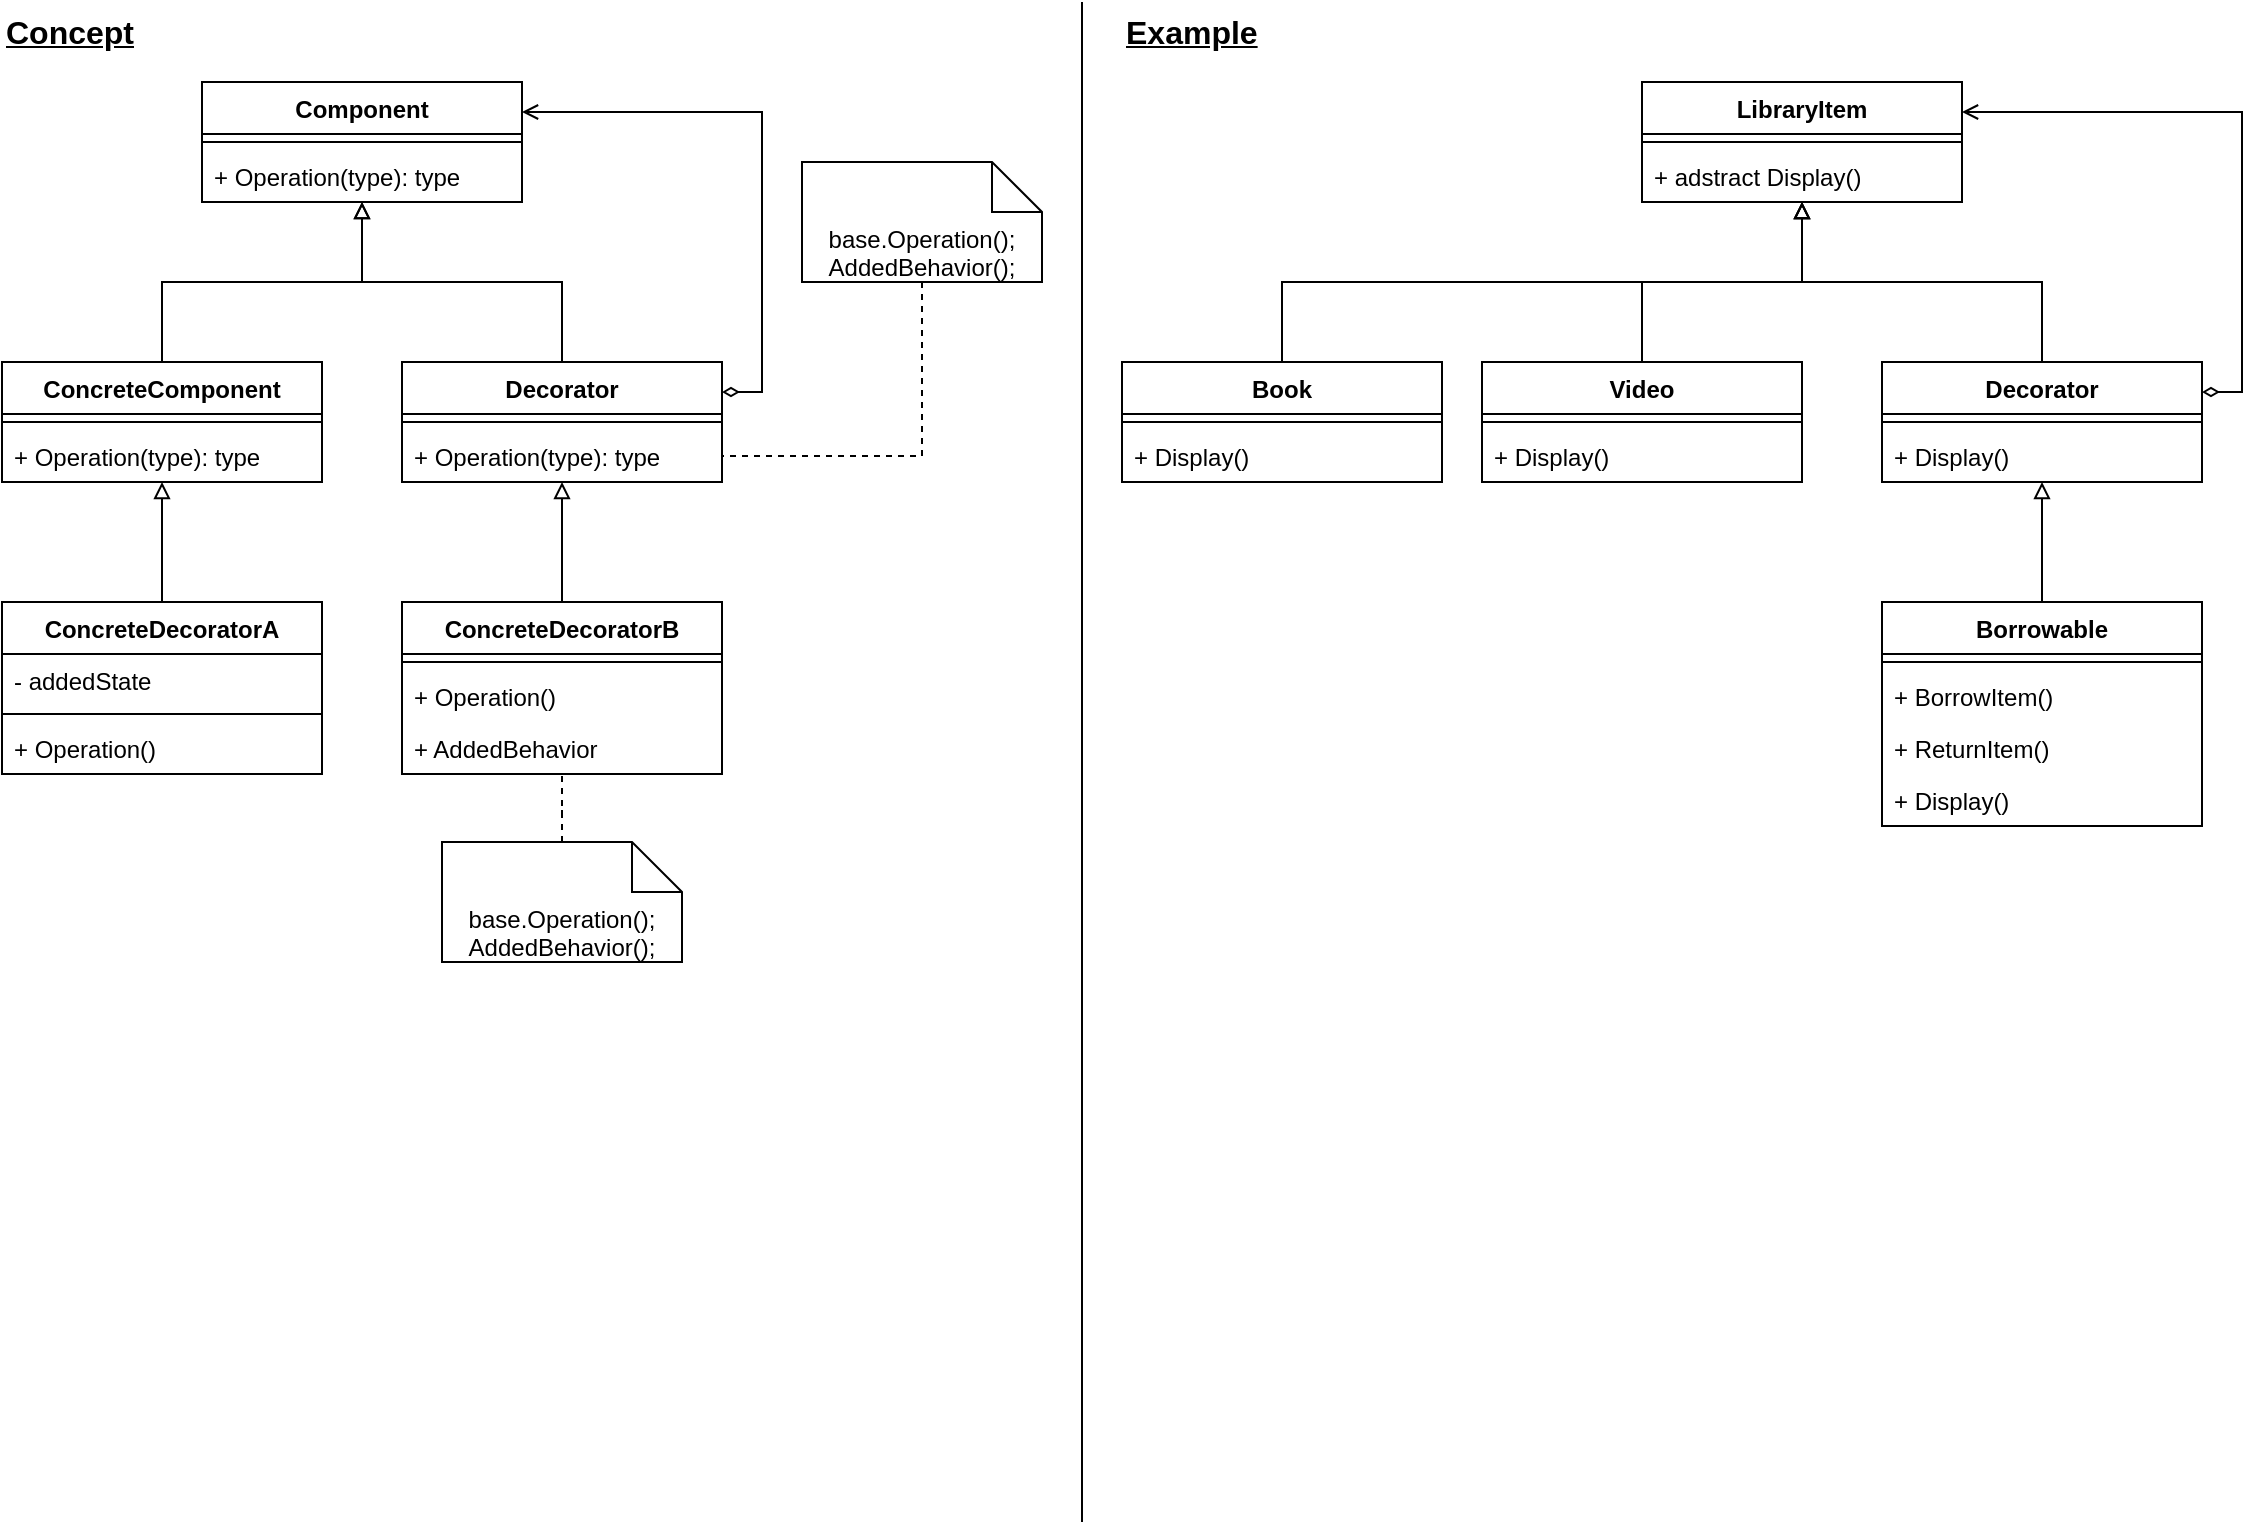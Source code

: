 <mxfile version="20.3.0" type="device"><diagram id="uCI0m5xqCiiVtw7OFyZH" name="Page-1"><mxGraphModel dx="1422" dy="857" grid="1" gridSize="10" guides="1" tooltips="1" connect="1" arrows="1" fold="1" page="1" pageScale="1" pageWidth="1169" pageHeight="827" math="0" shadow="0"><root><mxCell id="0"/><mxCell id="1" parent="0"/><mxCell id="KPfPwe3VB6EbUim7hPxt-1" value="Component" style="swimlane;fontStyle=1;align=center;verticalAlign=top;childLayout=stackLayout;horizontal=1;startSize=26;horizontalStack=0;resizeParent=1;resizeParentMax=0;resizeLast=0;collapsible=1;marginBottom=0;" parent="1" vertex="1"><mxGeometry x="140" y="80" width="160" height="60" as="geometry"/></mxCell><mxCell id="KPfPwe3VB6EbUim7hPxt-3" value="" style="line;strokeWidth=1;fillColor=none;align=left;verticalAlign=middle;spacingTop=-1;spacingLeft=3;spacingRight=3;rotatable=0;labelPosition=right;points=[];portConstraint=eastwest;" parent="KPfPwe3VB6EbUim7hPxt-1" vertex="1"><mxGeometry y="26" width="160" height="8" as="geometry"/></mxCell><mxCell id="KPfPwe3VB6EbUim7hPxt-4" value="+ Operation(type): type" style="text;strokeColor=none;fillColor=none;align=left;verticalAlign=top;spacingLeft=4;spacingRight=4;overflow=hidden;rotatable=0;points=[[0,0.5],[1,0.5]];portConstraint=eastwest;" parent="KPfPwe3VB6EbUim7hPxt-1" vertex="1"><mxGeometry y="34" width="160" height="26" as="geometry"/></mxCell><mxCell id="KPfPwe3VB6EbUim7hPxt-35" style="edgeStyle=orthogonalEdgeStyle;rounded=0;orthogonalLoop=1;jettySize=auto;html=1;exitX=1;exitY=0.25;exitDx=0;exitDy=0;entryX=1;entryY=0.25;entryDx=0;entryDy=0;endArrow=open;endFill=0;startArrow=diamondThin;startFill=0;" parent="1" source="KPfPwe3VB6EbUim7hPxt-9" target="KPfPwe3VB6EbUim7hPxt-1" edge="1"><mxGeometry relative="1" as="geometry"/></mxCell><mxCell id="KPfPwe3VB6EbUim7hPxt-37" style="edgeStyle=orthogonalEdgeStyle;rounded=0;orthogonalLoop=1;jettySize=auto;html=1;startArrow=none;startFill=0;endArrow=block;endFill=0;" parent="1" source="KPfPwe3VB6EbUim7hPxt-9" target="KPfPwe3VB6EbUim7hPxt-1" edge="1"><mxGeometry relative="1" as="geometry"/></mxCell><mxCell id="KPfPwe3VB6EbUim7hPxt-9" value="Decorator" style="swimlane;fontStyle=1;align=center;verticalAlign=top;childLayout=stackLayout;horizontal=1;startSize=26;horizontalStack=0;resizeParent=1;resizeParentMax=0;resizeLast=0;collapsible=1;marginBottom=0;" parent="1" vertex="1"><mxGeometry x="240" y="220" width="160" height="60" as="geometry"/></mxCell><mxCell id="KPfPwe3VB6EbUim7hPxt-11" value="" style="line;strokeWidth=1;fillColor=none;align=left;verticalAlign=middle;spacingTop=-1;spacingLeft=3;spacingRight=3;rotatable=0;labelPosition=right;points=[];portConstraint=eastwest;" parent="KPfPwe3VB6EbUim7hPxt-9" vertex="1"><mxGeometry y="26" width="160" height="8" as="geometry"/></mxCell><mxCell id="KPfPwe3VB6EbUim7hPxt-12" value="+ Operation(type): type" style="text;strokeColor=none;fillColor=none;align=left;verticalAlign=top;spacingLeft=4;spacingRight=4;overflow=hidden;rotatable=0;points=[[0,0.5],[1,0.5]];portConstraint=eastwest;" parent="KPfPwe3VB6EbUim7hPxt-9" vertex="1"><mxGeometry y="34" width="160" height="26" as="geometry"/></mxCell><mxCell id="KPfPwe3VB6EbUim7hPxt-38" style="edgeStyle=orthogonalEdgeStyle;rounded=0;orthogonalLoop=1;jettySize=auto;html=1;startArrow=none;startFill=0;endArrow=block;endFill=0;" parent="1" source="KPfPwe3VB6EbUim7hPxt-13" target="KPfPwe3VB6EbUim7hPxt-19" edge="1"><mxGeometry relative="1" as="geometry"/></mxCell><mxCell id="KPfPwe3VB6EbUim7hPxt-13" value="ConcreteDecoratorA" style="swimlane;fontStyle=1;align=center;verticalAlign=top;childLayout=stackLayout;horizontal=1;startSize=26;horizontalStack=0;resizeParent=1;resizeParentMax=0;resizeLast=0;collapsible=1;marginBottom=0;" parent="1" vertex="1"><mxGeometry x="40" y="340" width="160" height="86" as="geometry"/></mxCell><mxCell id="KPfPwe3VB6EbUim7hPxt-14" value="- addedState" style="text;strokeColor=none;fillColor=none;align=left;verticalAlign=top;spacingLeft=4;spacingRight=4;overflow=hidden;rotatable=0;points=[[0,0.5],[1,0.5]];portConstraint=eastwest;" parent="KPfPwe3VB6EbUim7hPxt-13" vertex="1"><mxGeometry y="26" width="160" height="26" as="geometry"/></mxCell><mxCell id="KPfPwe3VB6EbUim7hPxt-15" value="" style="line;strokeWidth=1;fillColor=none;align=left;verticalAlign=middle;spacingTop=-1;spacingLeft=3;spacingRight=3;rotatable=0;labelPosition=right;points=[];portConstraint=eastwest;" parent="KPfPwe3VB6EbUim7hPxt-13" vertex="1"><mxGeometry y="52" width="160" height="8" as="geometry"/></mxCell><mxCell id="KPfPwe3VB6EbUim7hPxt-16" value="+ Operation()" style="text;strokeColor=none;fillColor=none;align=left;verticalAlign=top;spacingLeft=4;spacingRight=4;overflow=hidden;rotatable=0;points=[[0,0.5],[1,0.5]];portConstraint=eastwest;" parent="KPfPwe3VB6EbUim7hPxt-13" vertex="1"><mxGeometry y="60" width="160" height="26" as="geometry"/></mxCell><mxCell id="KPfPwe3VB6EbUim7hPxt-36" style="edgeStyle=orthogonalEdgeStyle;rounded=0;orthogonalLoop=1;jettySize=auto;html=1;exitX=0.5;exitY=0;exitDx=0;exitDy=0;startArrow=none;startFill=0;endArrow=block;endFill=0;" parent="1" source="KPfPwe3VB6EbUim7hPxt-19" target="KPfPwe3VB6EbUim7hPxt-1" edge="1"><mxGeometry relative="1" as="geometry"/></mxCell><mxCell id="KPfPwe3VB6EbUim7hPxt-19" value="ConcreteComponent" style="swimlane;fontStyle=1;align=center;verticalAlign=top;childLayout=stackLayout;horizontal=1;startSize=26;horizontalStack=0;resizeParent=1;resizeParentMax=0;resizeLast=0;collapsible=1;marginBottom=0;" parent="1" vertex="1"><mxGeometry x="40" y="220" width="160" height="60" as="geometry"/></mxCell><mxCell id="KPfPwe3VB6EbUim7hPxt-20" value="" style="line;strokeWidth=1;fillColor=none;align=left;verticalAlign=middle;spacingTop=-1;spacingLeft=3;spacingRight=3;rotatable=0;labelPosition=right;points=[];portConstraint=eastwest;" parent="KPfPwe3VB6EbUim7hPxt-19" vertex="1"><mxGeometry y="26" width="160" height="8" as="geometry"/></mxCell><mxCell id="KPfPwe3VB6EbUim7hPxt-21" value="+ Operation(type): type" style="text;strokeColor=none;fillColor=none;align=left;verticalAlign=top;spacingLeft=4;spacingRight=4;overflow=hidden;rotatable=0;points=[[0,0.5],[1,0.5]];portConstraint=eastwest;" parent="KPfPwe3VB6EbUim7hPxt-19" vertex="1"><mxGeometry y="34" width="160" height="26" as="geometry"/></mxCell><mxCell id="KPfPwe3VB6EbUim7hPxt-39" style="edgeStyle=orthogonalEdgeStyle;rounded=0;orthogonalLoop=1;jettySize=auto;html=1;startArrow=none;startFill=0;endArrow=block;endFill=0;" parent="1" source="KPfPwe3VB6EbUim7hPxt-25" target="KPfPwe3VB6EbUim7hPxt-9" edge="1"><mxGeometry relative="1" as="geometry"/></mxCell><mxCell id="KPfPwe3VB6EbUim7hPxt-25" value="ConcreteDecoratorB" style="swimlane;fontStyle=1;align=center;verticalAlign=top;childLayout=stackLayout;horizontal=1;startSize=26;horizontalStack=0;resizeParent=1;resizeParentMax=0;resizeLast=0;collapsible=1;marginBottom=0;" parent="1" vertex="1"><mxGeometry x="240" y="340" width="160" height="86" as="geometry"/></mxCell><mxCell id="KPfPwe3VB6EbUim7hPxt-26" value="" style="line;strokeWidth=1;fillColor=none;align=left;verticalAlign=middle;spacingTop=-1;spacingLeft=3;spacingRight=3;rotatable=0;labelPosition=right;points=[];portConstraint=eastwest;" parent="KPfPwe3VB6EbUim7hPxt-25" vertex="1"><mxGeometry y="26" width="160" height="8" as="geometry"/></mxCell><mxCell id="KPfPwe3VB6EbUim7hPxt-33" value="+ Operation()" style="text;strokeColor=none;fillColor=none;align=left;verticalAlign=top;spacingLeft=4;spacingRight=4;overflow=hidden;rotatable=0;points=[[0,0.5],[1,0.5]];portConstraint=eastwest;" parent="KPfPwe3VB6EbUim7hPxt-25" vertex="1"><mxGeometry y="34" width="160" height="26" as="geometry"/></mxCell><mxCell id="KPfPwe3VB6EbUim7hPxt-27" value="+ AddedBehavior" style="text;strokeColor=none;fillColor=none;align=left;verticalAlign=top;spacingLeft=4;spacingRight=4;overflow=hidden;rotatable=0;points=[[0,0.5],[1,0.5]];portConstraint=eastwest;" parent="KPfPwe3VB6EbUim7hPxt-25" vertex="1"><mxGeometry y="60" width="160" height="26" as="geometry"/></mxCell><mxCell id="KPfPwe3VB6EbUim7hPxt-40" style="edgeStyle=orthogonalEdgeStyle;rounded=0;orthogonalLoop=1;jettySize=auto;html=1;exitX=0.5;exitY=0;exitDx=0;exitDy=0;exitPerimeter=0;startArrow=none;startFill=0;endArrow=none;endFill=0;dashed=1;" parent="1" source="KPfPwe3VB6EbUim7hPxt-28" target="KPfPwe3VB6EbUim7hPxt-25" edge="1"><mxGeometry relative="1" as="geometry"/></mxCell><mxCell id="KPfPwe3VB6EbUim7hPxt-28" value="base.Operation();&lt;br&gt;AddedBehavior();" style="shape=note2;boundedLbl=1;whiteSpace=wrap;html=1;size=25;verticalAlign=top;align=center;" parent="1" vertex="1"><mxGeometry x="260" y="460" width="120" height="60" as="geometry"/></mxCell><mxCell id="KPfPwe3VB6EbUim7hPxt-41" style="edgeStyle=orthogonalEdgeStyle;rounded=0;orthogonalLoop=1;jettySize=auto;html=1;dashed=1;startArrow=none;startFill=0;endArrow=none;endFill=0;" parent="1" source="KPfPwe3VB6EbUim7hPxt-34" target="KPfPwe3VB6EbUim7hPxt-12" edge="1"><mxGeometry relative="1" as="geometry"/></mxCell><mxCell id="KPfPwe3VB6EbUim7hPxt-34" value="base.Operation();&lt;br&gt;AddedBehavior();" style="shape=note2;boundedLbl=1;whiteSpace=wrap;html=1;size=25;verticalAlign=top;align=center;" parent="1" vertex="1"><mxGeometry x="440" y="120" width="120" height="60" as="geometry"/></mxCell><mxCell id="KPfPwe3VB6EbUim7hPxt-45" value="LibraryItem" style="swimlane;fontStyle=1;align=center;verticalAlign=top;childLayout=stackLayout;horizontal=1;startSize=26;horizontalStack=0;resizeParent=1;resizeParentMax=0;resizeLast=0;collapsible=1;marginBottom=0;" parent="1" vertex="1"><mxGeometry x="860" y="80" width="160" height="60" as="geometry"/></mxCell><mxCell id="KPfPwe3VB6EbUim7hPxt-46" value="" style="line;strokeWidth=1;fillColor=none;align=left;verticalAlign=middle;spacingTop=-1;spacingLeft=3;spacingRight=3;rotatable=0;labelPosition=right;points=[];portConstraint=eastwest;" parent="KPfPwe3VB6EbUim7hPxt-45" vertex="1"><mxGeometry y="26" width="160" height="8" as="geometry"/></mxCell><mxCell id="KPfPwe3VB6EbUim7hPxt-47" value="+ adstract Display()" style="text;strokeColor=none;fillColor=none;align=left;verticalAlign=top;spacingLeft=4;spacingRight=4;overflow=hidden;rotatable=0;points=[[0,0.5],[1,0.5]];portConstraint=eastwest;" parent="KPfPwe3VB6EbUim7hPxt-45" vertex="1"><mxGeometry y="34" width="160" height="26" as="geometry"/></mxCell><mxCell id="KPfPwe3VB6EbUim7hPxt-48" style="edgeStyle=orthogonalEdgeStyle;rounded=0;orthogonalLoop=1;jettySize=auto;html=1;exitX=1;exitY=0.25;exitDx=0;exitDy=0;entryX=1;entryY=0.25;entryDx=0;entryDy=0;endArrow=open;endFill=0;startArrow=diamondThin;startFill=0;" parent="1" source="KPfPwe3VB6EbUim7hPxt-50" target="KPfPwe3VB6EbUim7hPxt-45" edge="1"><mxGeometry relative="1" as="geometry"/></mxCell><mxCell id="KPfPwe3VB6EbUim7hPxt-49" style="edgeStyle=orthogonalEdgeStyle;rounded=0;orthogonalLoop=1;jettySize=auto;html=1;startArrow=none;startFill=0;endArrow=block;endFill=0;" parent="1" source="KPfPwe3VB6EbUim7hPxt-50" target="KPfPwe3VB6EbUim7hPxt-45" edge="1"><mxGeometry relative="1" as="geometry"/></mxCell><mxCell id="KPfPwe3VB6EbUim7hPxt-50" value="Decorator" style="swimlane;fontStyle=1;align=center;verticalAlign=top;childLayout=stackLayout;horizontal=1;startSize=26;horizontalStack=0;resizeParent=1;resizeParentMax=0;resizeLast=0;collapsible=1;marginBottom=0;" parent="1" vertex="1"><mxGeometry x="980" y="220" width="160" height="60" as="geometry"/></mxCell><mxCell id="KPfPwe3VB6EbUim7hPxt-51" value="" style="line;strokeWidth=1;fillColor=none;align=left;verticalAlign=middle;spacingTop=-1;spacingLeft=3;spacingRight=3;rotatable=0;labelPosition=right;points=[];portConstraint=eastwest;" parent="KPfPwe3VB6EbUim7hPxt-50" vertex="1"><mxGeometry y="26" width="160" height="8" as="geometry"/></mxCell><mxCell id="KPfPwe3VB6EbUim7hPxt-52" value="+ Display()" style="text;strokeColor=none;fillColor=none;align=left;verticalAlign=top;spacingLeft=4;spacingRight=4;overflow=hidden;rotatable=0;points=[[0,0.5],[1,0.5]];portConstraint=eastwest;" parent="KPfPwe3VB6EbUim7hPxt-50" vertex="1"><mxGeometry y="34" width="160" height="26" as="geometry"/></mxCell><mxCell id="KPfPwe3VB6EbUim7hPxt-58" style="edgeStyle=orthogonalEdgeStyle;rounded=0;orthogonalLoop=1;jettySize=auto;html=1;exitX=0.5;exitY=0;exitDx=0;exitDy=0;startArrow=none;startFill=0;endArrow=block;endFill=0;" parent="1" source="KPfPwe3VB6EbUim7hPxt-59" target="KPfPwe3VB6EbUim7hPxt-45" edge="1"><mxGeometry relative="1" as="geometry"/></mxCell><mxCell id="KPfPwe3VB6EbUim7hPxt-59" value="Video" style="swimlane;fontStyle=1;align=center;verticalAlign=top;childLayout=stackLayout;horizontal=1;startSize=26;horizontalStack=0;resizeParent=1;resizeParentMax=0;resizeLast=0;collapsible=1;marginBottom=0;" parent="1" vertex="1"><mxGeometry x="780" y="220" width="160" height="60" as="geometry"/></mxCell><mxCell id="KPfPwe3VB6EbUim7hPxt-60" value="" style="line;strokeWidth=1;fillColor=none;align=left;verticalAlign=middle;spacingTop=-1;spacingLeft=3;spacingRight=3;rotatable=0;labelPosition=right;points=[];portConstraint=eastwest;" parent="KPfPwe3VB6EbUim7hPxt-59" vertex="1"><mxGeometry y="26" width="160" height="8" as="geometry"/></mxCell><mxCell id="KPfPwe3VB6EbUim7hPxt-61" value="+ Display()" style="text;strokeColor=none;fillColor=none;align=left;verticalAlign=top;spacingLeft=4;spacingRight=4;overflow=hidden;rotatable=0;points=[[0,0.5],[1,0.5]];portConstraint=eastwest;" parent="KPfPwe3VB6EbUim7hPxt-59" vertex="1"><mxGeometry y="34" width="160" height="26" as="geometry"/></mxCell><mxCell id="KPfPwe3VB6EbUim7hPxt-62" style="edgeStyle=orthogonalEdgeStyle;rounded=0;orthogonalLoop=1;jettySize=auto;html=1;startArrow=none;startFill=0;endArrow=block;endFill=0;" parent="1" source="KPfPwe3VB6EbUim7hPxt-63" target="KPfPwe3VB6EbUim7hPxt-50" edge="1"><mxGeometry relative="1" as="geometry"/></mxCell><mxCell id="KPfPwe3VB6EbUim7hPxt-63" value="Borrowable" style="swimlane;fontStyle=1;align=center;verticalAlign=top;childLayout=stackLayout;horizontal=1;startSize=26;horizontalStack=0;resizeParent=1;resizeParentMax=0;resizeLast=0;collapsible=1;marginBottom=0;" parent="1" vertex="1"><mxGeometry x="980" y="340" width="160" height="112" as="geometry"/></mxCell><mxCell id="KPfPwe3VB6EbUim7hPxt-64" value="" style="line;strokeWidth=1;fillColor=none;align=left;verticalAlign=middle;spacingTop=-1;spacingLeft=3;spacingRight=3;rotatable=0;labelPosition=right;points=[];portConstraint=eastwest;" parent="KPfPwe3VB6EbUim7hPxt-63" vertex="1"><mxGeometry y="26" width="160" height="8" as="geometry"/></mxCell><mxCell id="KPfPwe3VB6EbUim7hPxt-65" value="+ BorrowItem()" style="text;strokeColor=none;fillColor=none;align=left;verticalAlign=top;spacingLeft=4;spacingRight=4;overflow=hidden;rotatable=0;points=[[0,0.5],[1,0.5]];portConstraint=eastwest;" parent="KPfPwe3VB6EbUim7hPxt-63" vertex="1"><mxGeometry y="34" width="160" height="26" as="geometry"/></mxCell><mxCell id="KPfPwe3VB6EbUim7hPxt-76" value="+ ReturnItem()" style="text;strokeColor=none;fillColor=none;align=left;verticalAlign=top;spacingLeft=4;spacingRight=4;overflow=hidden;rotatable=0;points=[[0,0.5],[1,0.5]];portConstraint=eastwest;" parent="KPfPwe3VB6EbUim7hPxt-63" vertex="1"><mxGeometry y="60" width="160" height="26" as="geometry"/></mxCell><mxCell id="KPfPwe3VB6EbUim7hPxt-66" value="+ Display()" style="text;strokeColor=none;fillColor=none;align=left;verticalAlign=top;spacingLeft=4;spacingRight=4;overflow=hidden;rotatable=0;points=[[0,0.5],[1,0.5]];portConstraint=eastwest;" parent="KPfPwe3VB6EbUim7hPxt-63" vertex="1"><mxGeometry y="86" width="160" height="26" as="geometry"/></mxCell><mxCell id="KPfPwe3VB6EbUim7hPxt-71" value="Book" style="swimlane;fontStyle=1;align=center;verticalAlign=top;childLayout=stackLayout;horizontal=1;startSize=26;horizontalStack=0;resizeParent=1;resizeParentMax=0;resizeLast=0;collapsible=1;marginBottom=0;" parent="1" vertex="1"><mxGeometry x="600" y="220" width="160" height="60" as="geometry"/></mxCell><mxCell id="KPfPwe3VB6EbUim7hPxt-72" value="" style="line;strokeWidth=1;fillColor=none;align=left;verticalAlign=middle;spacingTop=-1;spacingLeft=3;spacingRight=3;rotatable=0;labelPosition=right;points=[];portConstraint=eastwest;" parent="KPfPwe3VB6EbUim7hPxt-71" vertex="1"><mxGeometry y="26" width="160" height="8" as="geometry"/></mxCell><mxCell id="KPfPwe3VB6EbUim7hPxt-73" value="+ Display()" style="text;strokeColor=none;fillColor=none;align=left;verticalAlign=top;spacingLeft=4;spacingRight=4;overflow=hidden;rotatable=0;points=[[0,0.5],[1,0.5]];portConstraint=eastwest;" parent="KPfPwe3VB6EbUim7hPxt-71" vertex="1"><mxGeometry y="34" width="160" height="26" as="geometry"/></mxCell><mxCell id="KPfPwe3VB6EbUim7hPxt-75" style="edgeStyle=orthogonalEdgeStyle;rounded=0;orthogonalLoop=1;jettySize=auto;html=1;exitX=0.5;exitY=0;exitDx=0;exitDy=0;startArrow=none;startFill=0;endArrow=block;endFill=0;" parent="1" source="KPfPwe3VB6EbUim7hPxt-71" target="KPfPwe3VB6EbUim7hPxt-45" edge="1"><mxGeometry relative="1" as="geometry"><mxPoint x="870" y="230" as="sourcePoint"/><mxPoint x="950" y="150" as="targetPoint"/></mxGeometry></mxCell><mxCell id="CnvfJOC8zHwAsLXsA2lD-1" value="" style="endArrow=none;html=1;rounded=0;fontSize=16;" edge="1" parent="1"><mxGeometry width="50" height="50" relative="1" as="geometry"><mxPoint x="580" y="800" as="sourcePoint"/><mxPoint x="580" y="40" as="targetPoint"/></mxGeometry></mxCell><mxCell id="CnvfJOC8zHwAsLXsA2lD-3" value="Concept" style="text;html=1;strokeColor=none;fillColor=none;align=left;verticalAlign=middle;whiteSpace=wrap;rounded=0;fontSize=16;fontStyle=5" vertex="1" parent="1"><mxGeometry x="40" y="40" width="80" height="30" as="geometry"/></mxCell><mxCell id="CnvfJOC8zHwAsLXsA2lD-4" value="Example" style="text;html=1;strokeColor=none;fillColor=none;align=left;verticalAlign=middle;whiteSpace=wrap;rounded=0;fontSize=16;fontStyle=5" vertex="1" parent="1"><mxGeometry x="600" y="40" width="80" height="30" as="geometry"/></mxCell></root></mxGraphModel></diagram></mxfile>